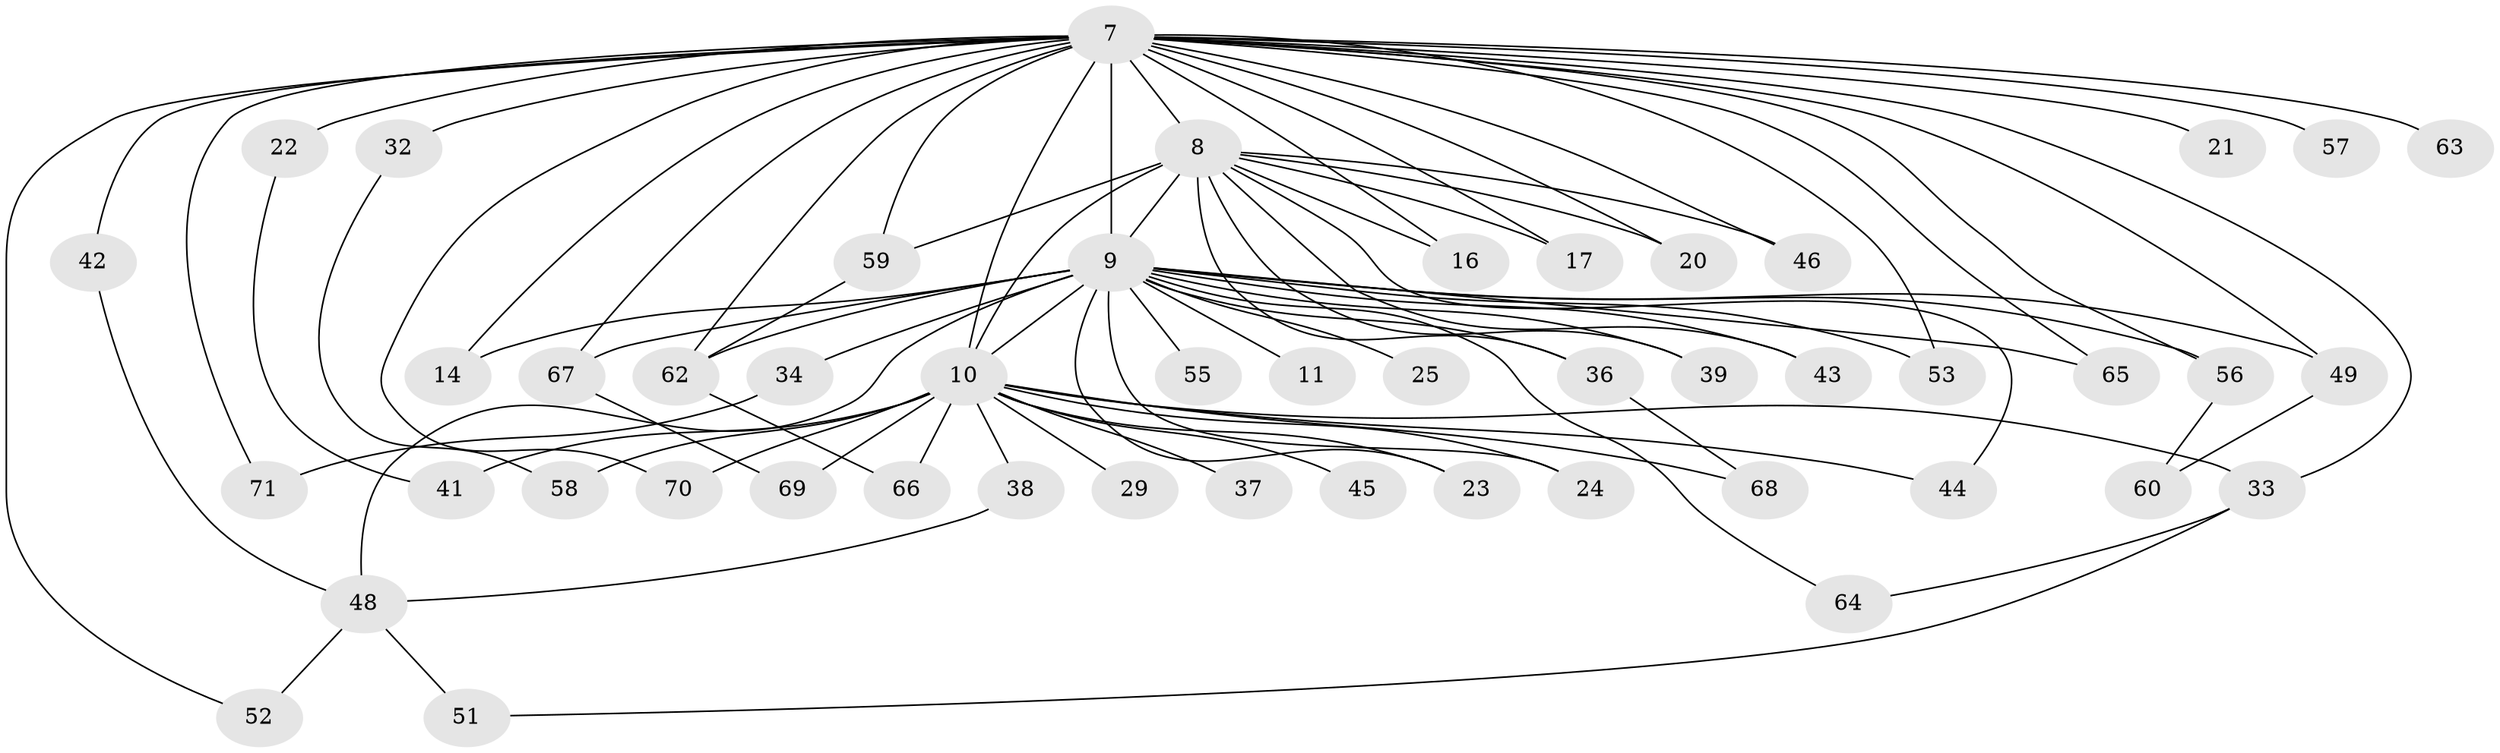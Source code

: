 // original degree distribution, {24: 0.014084507042253521, 19: 0.028169014084507043, 18: 0.014084507042253521, 16: 0.028169014084507043, 14: 0.014084507042253521, 20: 0.014084507042253521, 13: 0.014084507042253521, 22: 0.014084507042253521, 2: 0.5915492957746479, 8: 0.014084507042253521, 4: 0.07042253521126761, 3: 0.16901408450704225, 5: 0.014084507042253521}
// Generated by graph-tools (version 1.1) at 2025/47/03/04/25 21:47:30]
// undirected, 49 vertices, 84 edges
graph export_dot {
graph [start="1"]
  node [color=gray90,style=filled];
  7 [super="+2+1"];
  8 [super="+6"];
  9 [super="+3+5"];
  10 [super="+4"];
  11;
  14;
  16;
  17;
  20;
  21 [super="+15"];
  22 [super="+13"];
  23;
  24;
  25;
  29;
  32;
  33;
  34;
  36;
  37;
  38;
  39;
  41;
  42;
  43;
  44;
  45;
  46;
  48 [super="+35"];
  49;
  51;
  52;
  53 [super="+40+27"];
  55;
  56 [super="+26"];
  57 [super="+50"];
  58;
  59 [super="+30"];
  60;
  62 [super="+61"];
  63;
  64;
  65;
  66;
  67 [super="+47"];
  68;
  69;
  70;
  71;
  7 -- 8 [weight=6];
  7 -- 9 [weight=9];
  7 -- 10 [weight=6];
  7 -- 14;
  7 -- 20;
  7 -- 49;
  7 -- 52;
  7 -- 57 [weight=3];
  7 -- 70;
  7 -- 71;
  7 -- 17;
  7 -- 22 [weight=3];
  7 -- 32 [weight=2];
  7 -- 46;
  7 -- 62 [weight=3];
  7 -- 67;
  7 -- 59;
  7 -- 53 [weight=4];
  7 -- 33;
  7 -- 65;
  7 -- 42;
  7 -- 16;
  7 -- 21 [weight=3];
  7 -- 56 [weight=2];
  7 -- 63;
  8 -- 9 [weight=6];
  8 -- 10 [weight=4];
  8 -- 16;
  8 -- 17;
  8 -- 44;
  8 -- 46;
  8 -- 36;
  8 -- 39;
  8 -- 43;
  8 -- 20;
  8 -- 59;
  9 -- 10 [weight=6];
  9 -- 11 [weight=2];
  9 -- 14;
  9 -- 24;
  9 -- 34 [weight=2];
  9 -- 36;
  9 -- 53 [weight=2];
  9 -- 65;
  9 -- 67 [weight=2];
  9 -- 64;
  9 -- 39;
  9 -- 43;
  9 -- 49;
  9 -- 25 [weight=2];
  9 -- 56;
  9 -- 48 [weight=4];
  9 -- 23;
  9 -- 55;
  9 -- 62 [weight=3];
  10 -- 23;
  10 -- 24;
  10 -- 33;
  10 -- 37 [weight=2];
  10 -- 38;
  10 -- 41;
  10 -- 45 [weight=2];
  10 -- 58;
  10 -- 68;
  10 -- 70;
  10 -- 66;
  10 -- 69;
  10 -- 44;
  10 -- 29;
  22 -- 41;
  32 -- 58;
  33 -- 51;
  33 -- 64;
  34 -- 71;
  36 -- 68;
  38 -- 48;
  42 -- 48;
  48 -- 51;
  48 -- 52;
  49 -- 60;
  56 -- 60;
  59 -- 62;
  62 -- 66;
  67 -- 69;
}
